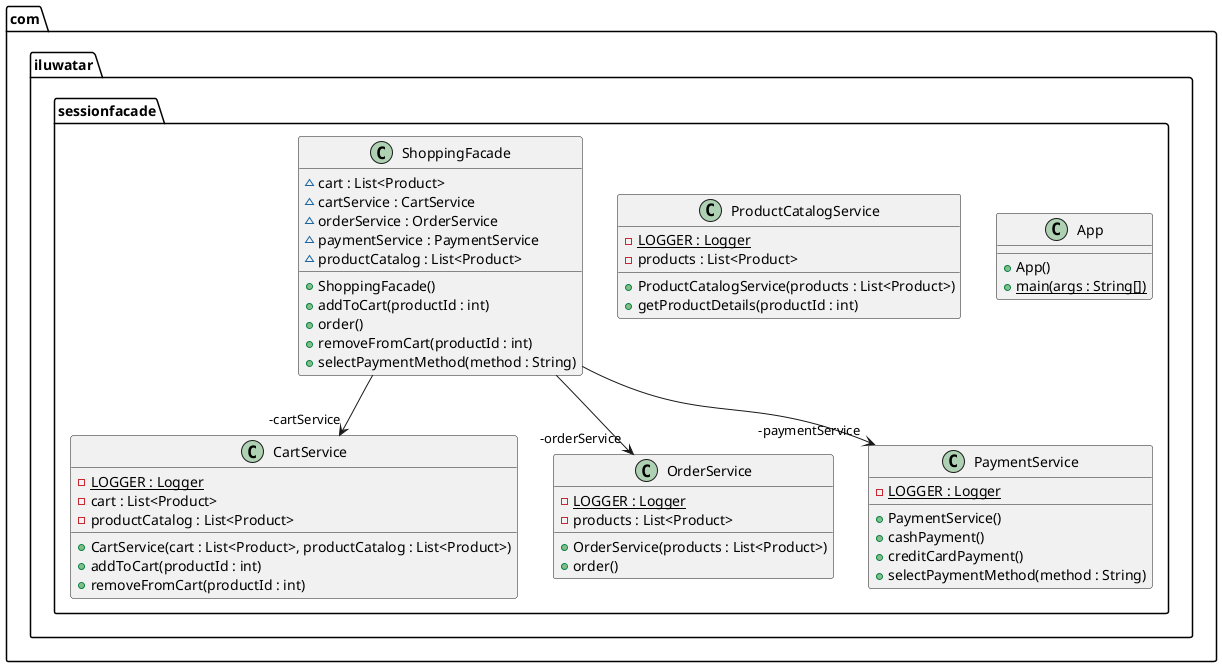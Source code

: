 @startuml
package com.iluwatar.sessionfacade {
  class App {
    + App()
    + main(args : String[]) {static}
  }
  class CartService {
    - LOGGER : Logger {static}
    - cart : List<Product>
    - productCatalog : List<Product>
    + CartService(cart : List<Product>, productCatalog : List<Product>)
    + addToCart(productId : int)
    + removeFromCart(productId : int)
  }
  class OrderService {
    - LOGGER : Logger {static}
    - products : List<Product>
    + OrderService(products : List<Product>)
    + order()
  }
  class PaymentService {
    - LOGGER : Logger {static}
    + PaymentService()
    + cashPayment()
    + creditCardPayment()
    + selectPaymentMethod(method : String)
  }
  class ProductCatalogService {
    - LOGGER : Logger {static}
    - products : List<Product>
    + ProductCatalogService(products : List<Product>)
    + getProductDetails(productId : int)
  }
  class ShoppingFacade {
    ~ cart : List<Product>
    ~ cartService : CartService
    ~ orderService : OrderService
    ~ paymentService : PaymentService
    ~ productCatalog : List<Product>
    + ShoppingFacade()
    + addToCart(productId : int)
    + order()
    + removeFromCart(productId : int)
    + selectPaymentMethod(method : String)
  }
}
ShoppingFacade -->  "-cartService" CartService
ShoppingFacade -->  "-paymentService" PaymentService
ShoppingFacade -->  "-orderService" OrderService
@enduml